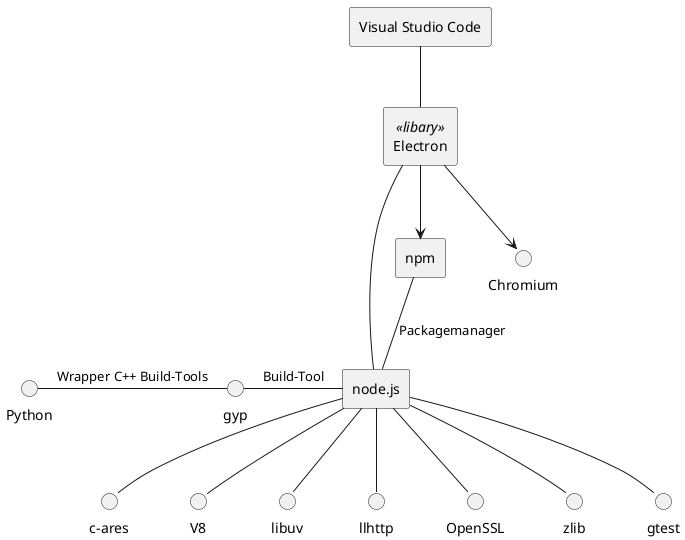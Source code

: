 @startuml

rectangle node.js
rectangle Electron <<libary>>

rectangle npm
rectangle vsc [
    Visual Studio Code
]
interface nodegyp [
    gyp
]
interface cares [
    c-ares
] 

Electron --> npm 
Electron --> Chromium
vsc -- Electron
npm -- node.js: Packagemanager
Electron -- node.js
node.js -left- nodegyp: "Build-Tool"

node.js -- V8
node.js -- libuv
node.js -- llhttp
node.js -- cares
node.js -- OpenSSL
node.js -- zlib
node.js -- gtest
nodegyp -left- Python: "Wrapper C++ Build-Tools"
@enduml